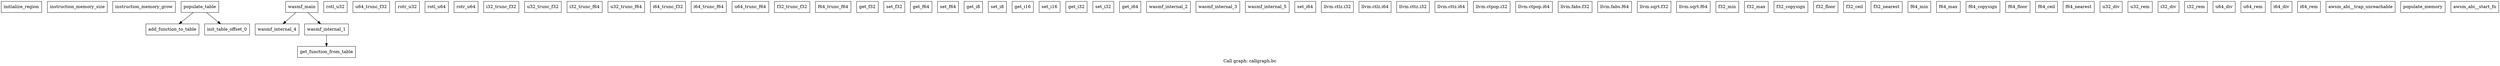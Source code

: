digraph "Call graph: callgraph.bc" {
	label="Call graph: callgraph.bc";

	Node0xa47780 [shape=record,label="{initialize_region}"];
	Node0xa47860 [shape=record,label="{instruction_memory_size}"];
	Node0xa478e0 [shape=record,label="{instruction_memory_grow}"];
	Node0xa47990 [shape=record,label="{add_function_to_table}"];
	Node0xa47a40 [shape=record,label="{get_function_from_table}"];
	Node0xa47c40 [shape=record,label="{rotl_u32}"];
	Node0xa48500 [shape=record,label="{u64_trunc_f32}"];
	Node0xa47cf0 [shape=record,label="{rotr_u32}"];
	Node0xa47da0 [shape=record,label="{rotl_u64}"];
	Node0xa47e50 [shape=record,label="{rotr_u64}"];
	Node0xa48190 [shape=record,label="{i32_trunc_f32}"];
	Node0xa48240 [shape=record,label="{u32_trunc_f32}"];
	Node0xa482f0 [shape=record,label="{i32_trunc_f64}"];
	Node0xa483a0 [shape=record,label="{u32_trunc_f64}"];
	Node0xa48450 [shape=record,label="{i64_trunc_f32}"];
	Node0xa485b0 [shape=record,label="{i64_trunc_f64}"];
	Node0xa48660 [shape=record,label="{u64_trunc_f64}"];
	Node0xa48c20 [shape=record,label="{f32_trunc_f32}"];
	Node0xa48cd0 [shape=record,label="{f64_trunc_f64}"];
	Node0xa48d80 [shape=record,label="{get_f32}"];
	Node0xa48e30 [shape=record,label="{set_f32}"];
	Node0xa48ee0 [shape=record,label="{get_f64}"];
	Node0xa48f90 [shape=record,label="{set_f64}"];
	Node0xa49040 [shape=record,label="{get_i8}"];
	Node0xa490f0 [shape=record,label="{set_i8}"];
	Node0xa491a0 [shape=record,label="{get_i16}"];
	Node0xa49250 [shape=record,label="{set_i16}"];
	Node0xa49300 [shape=record,label="{get_i32}"];
	Node0xa493b0 [shape=record,label="{set_i32}"];
	Node0xa49460 [shape=record,label="{get_i64}"];
	Node0xa4ae50 [shape=record,label="{wasmf_main}"];
	Node0xa4ae50 -> Node0xa4aed0;
	Node0xa4ae50 -> Node0xa4af80;
	Node0xa4af80 [shape=record,label="{wasmf_internal_1}"];
	Node0xa4af80 -> Node0xa47a40;
	Node0xa4b060 [shape=record,label="{wasmf_internal_2}"];
	Node0xa496c0 [shape=record,label="{wasmf_internal_3}"];
	Node0xa4aed0 [shape=record,label="{wasmf_internal_4}"];
	Node0xa49740 [shape=record,label="{wasmf_internal_5}"];
	Node0xa49510 [shape=record,label="{set_i64}"];
	Node0xa495c0 [shape=record,label="{llvm.ctlz.i32}"];
	Node0xa49640 [shape=record,label="{llvm.ctlz.i64}"];
	Node0xa486e0 [shape=record,label="{llvm.cttz.i32}"];
	Node0xa48760 [shape=record,label="{llvm.cttz.i64}"];
	Node0xa487e0 [shape=record,label="{llvm.ctpop.i32}"];
	Node0xa48860 [shape=record,label="{llvm.ctpop.i64}"];
	Node0xa488e0 [shape=record,label="{llvm.fabs.f32}"];
	Node0xa48960 [shape=record,label="{llvm.fabs.f64}"];
	Node0xa489e0 [shape=record,label="{llvm.sqrt.f32}"];
	Node0xa48a60 [shape=record,label="{llvm.sqrt.f64}"];
	Node0xa48ae0 [shape=record,label="{f32_min}"];
	Node0xa4a090 [shape=record,label="{f32_max}"];
	Node0xa4a140 [shape=record,label="{f32_copysign}"];
	Node0xa4a1f0 [shape=record,label="{f32_floor}"];
	Node0xa4a2a0 [shape=record,label="{f32_ceil}"];
	Node0xa4a350 [shape=record,label="{f32_nearest}"];
	Node0xa4a400 [shape=record,label="{f64_min}"];
	Node0xa4a4b0 [shape=record,label="{f64_max}"];
	Node0xa4a560 [shape=record,label="{f64_copysign}"];
	Node0xa4a610 [shape=record,label="{f64_floor}"];
	Node0xa4a6c0 [shape=record,label="{f64_ceil}"];
	Node0xa4a770 [shape=record,label="{f64_nearest}"];
	Node0xa4a820 [shape=record,label="{u32_div}"];
	Node0xa4a8d0 [shape=record,label="{u32_rem}"];
	Node0xa4a980 [shape=record,label="{i32_div}"];
	Node0xa4aa30 [shape=record,label="{i32_rem}"];
	Node0xa4aae0 [shape=record,label="{u64_div}"];
	Node0xa4ab90 [shape=record,label="{u64_rem}"];
	Node0xa4ac40 [shape=record,label="{i64_div}"];
	Node0xa4acf0 [shape=record,label="{i64_rem}"];
	Node0xa4ada0 [shape=record,label="{awsm_abi__trap_unreachable}"];
	Node0xa497c0 [shape=record,label="{populate_memory}"];
	Node0xa49840 [shape=record,label="{awsm_abi__start_fn}"];
	Node0xa498c0 [shape=record,label="{init_table_offset_0}"];
	Node0xa49940 [shape=record,label="{populate_table}"];
	Node0xa49940 -> Node0xa498c0;
	Node0xa49940 -> Node0xa47990;
}
